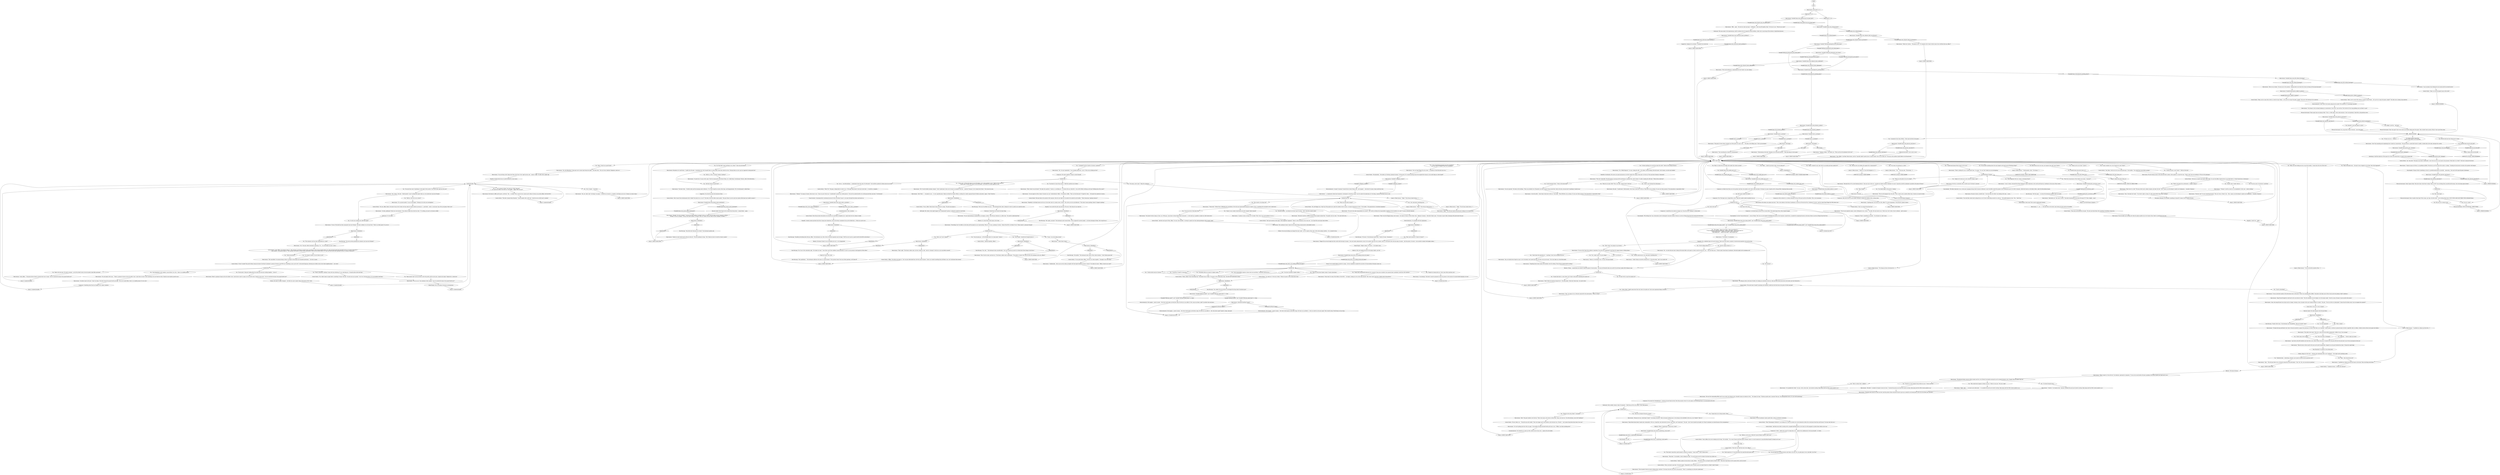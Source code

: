 # PLAZA / RENE
# René is in the shade, the forlorn option who's losing at the game.
# ==================================================
digraph G {
	  0 [label="START"];
	  1 [label="input"];
	  2 [label="Inland Empire: Dark cloud? That sounds unpleasantly familiar..."];
	  3 [label="René Arnoux: \"It used to be,\" he says with a sigh. \"But the communards were fond of them, too. Called them *revolutionary* flowers, bells of the Revolution...\""];
	  4 [label="René Arnoux: \"You know what...\" He falls silent and the emerging smile withdraws. \"No. They brought me misery, false hope, and disappointment. The *revolutionaries* sullied them.\""];
	  5 [label="Conceptualization: Like a machine."];
	  6 [label="Electrochemistry: I'm satisfied with this explanation."];
	  7 [label="You: \"I've been through worse.\""];
	  8 [label="Endurance: Duty, medals, honour, chain of command -- I like this guy. He's not a pansy. I don't like pansies."];
	  9 [label="You: \"They used cocaine for *clarity of vision*?\""];
	  10 [label="René Arnoux: \"No one. The booth has been unmanned since last Monday.\" He looks suddenly very old and tired. \"There's no other guard. It's just me.\""];
	  11 [label="René Arnoux: IsKimHere()"];
	  12 [label="IsKimHere()", shape=diamond];
	  13 [label="!(IsKimHere())", shape=diamond];
	  14 [label="You: \"The container yard has been unguarded for a week?\""];
	  15 [label="Jump to: [makeitorbreakit]"];
	  16 [label="Jump to: [makeitorbreakit]"];
	  17 [label="Jump to: [RENE MAIN HUB]"];
	  18 [label="Gaston Martin: \"Don't you mean Frissel the Fun?\""];
	  19 [label="René Arnoux: Variable[\"plaza.rene_jeanne_marie_mentioned\"]"];
	  20 [label="Variable[\"plaza.rene_jeanne_marie_mentioned\"]", shape=diamond];
	  21 [label="!(Variable[\"plaza.rene_jeanne_marie_mentioned\"])", shape=diamond];
	  22 [label="René Arnoux: \"See? Your munching and complaining have ruined my concentration.\" The man throws a metal ball toward a smaller, wooden ball in the sand, missing it by a metre."];
	  23 [label="René Arnoux: Variable[\"plaza.rene_physint_said_throw\"]"];
	  24 [label="Variable[\"plaza.rene_physint_said_throw\"]", shape=diamond];
	  25 [label="!(Variable[\"plaza.rene_physint_said_throw\"])", shape=diamond];
	  26 [label="René Arnoux: \"Sure, officer. I am René, René Arnoux, and my *specially abled* partner here is Gaston Martin. How can we help you?\" The man in the uniform stands before you tall and proud."];
	  27 [label="Jump to: [RENE MAIN HUB]"];
	  28 [label="René Arnoux: \"I was 22 when I returned from King Guillaume's Ikeira Operation in the south and found my sweetheart in the arms of this wretch...\""];
	  29 [label="Gaston Martin: \"You were like a dark cloud sucking the joy out of every living thing around you, and you...\" He quickly glances at you. \"You... *hurt* her.\""];
	  30 [label="René Arnoux: Variable[\"plaza.rene_altgreet_boule_unfinished\"]"];
	  31 [label="Variable[\"plaza.rene_altgreet_boule_unfinished\"]", shape=diamond];
	  32 [label="!(Variable[\"plaza.rene_altgreet_boule_unfinished\"])", shape=diamond];
	  33 [label="You: \"I'm very sorry. It's the best I could find.\""];
	  34 [label="René Arnoux: \"*Trying* is worth as much as is accomplished. In this case -- almost nothing.\""];
	  35 [label="René Arnoux: \"*Silence!*\" he snaps at Gaston, then turns to you: \"Since you put it that way, I *symbolically* accept your cordial gesture.\" He eats the sandwich-half in two well-measured bites and nods. \"For Revachol.\""];
	  36 [label="Jump to: [RENE MAIN HUB]"];
	  37 [label="Volition: No one and nothing can change this man's mind -- he is as rigid as they come, still in that antique uniform -- it's a symbol for him."];
	  38 [label="Composure: A small blue star inside an orange sun. It has the word *Vaillance* written below."];
	  39 [label="You: \"Hold on, is this a *royalist* military tradition?\""];
	  40 [label="Jump to: [RENE MAIN HUB]"];
	  41 [label="Jump to: [RENE MAIN HUB]"];
	  42 [label="René Arnoux: \"I do not approve of this *abuse* of power nor your *redistribution* efforts.\" His features stiffen. \"That's not the Revachol *I* fought for. Here...\" He hands the sandwich to Gaston."];
	  43 [label="Gaston Martin: \"It was quite funny, officer.\" He lets out a keen laughter. \"I thought it was very funny.\""];
	  44 [label="Electrochemistry: But imagine -- purest cocaine... Now that would make you feel like a king. Not that you can afford it... But you could do a bit more speed. That would be okay. Would help you stay sharp."];
	  45 [label="Composure: Is that... pride in his voice? It's deep down, but -- maybe even unbeknownst to the man himself -- it's there."];
	  46 [label="Gaston Martin: \"Already forgotten, officer.\""];
	  47 [label="Jump to: [René Arnoux: \"\"Yes...\" The man nods. \"The terrain...\"]"];
	  48 [label="Jump to: [RENE MAIN HUB]"];
	  49 [label="Untitled hub"];
	  50 [label="You: \"For bravery?\""];
	  51 [label="PREHUB RENKU"];
	  52 [label="Gaston Martin: \"René, you're a man with a fork in a world of soup. Please... let's just try to enjoy the game, alright?\" This one's still chewing on his sandwich."];
	  53 [label="Interfacing: Could the objective of the game be to throw the metal ball so it lands by the wooden ball?"];
	  54 [label="Empathy: He feels like he has to justify himself for some reason."];
	  55 [label="You: \"Got it, thanks.\" (Conclude.)"];
	  56 [label="René Arnoux: \"Revachol Fair of '91 in the Faubourg district.\" His eyes turn to the sea. \"A parade was held to honour Guillaume *Le Lion's* name-day. And the carabineers marched in the place of honour.\""];
	  57 [label="René Arnoux: He nods."];
	  58 [label="Jump to: [RENE MAIN HUB]"];
	  59 [label="You: \"Listen, guys, in these dire times we are all brothers. Let us dine together as one.\" (Hold out the sandwich.)\n\"Listen, guys, in these dire times we are all brothers. Let all four of us dine together as one.\""];
	  60 [label="You: \"Let us -- true Revacholians -- symbolically share this meal. For Revachol!\" (Give half the sandwich to René and eat your half.)"];
	  61 [label="You: Wait, what team?"];
	  62 [label="You: What is it about this old soldier that makes him stand so proud?"];
	  63 [label="You: Variable[\"plaza.rene_medals_perc_wc\"]"];
	  64 [label="Variable[\"plaza.rene_medals_perc_wc\"]", shape=diamond];
	  65 [label="!(Variable[\"plaza.rene_medals_perc_wc\"])", shape=diamond];
	  66 [label="René Arnoux: \"Filippe III was even brought into this world with the help of cocaine -- the court medic administered a dose to his mother when she was in labour. And it is well known that with the help of cocaine -- only the purest, of course -- he was able to connect with higher realms...\""];
	  67 [label="Electrochemistry: But imagine -- purest cocaine... Now that would make you feel like a king. Not that you can afford it... But what about speed? Speed is cheap. And good."];
	  68 [label="René Arnoux: IsKimHere()"];
	  69 [label="IsKimHere()", shape=diamond];
	  70 [label="!(IsKimHere())", shape=diamond];
	  71 [label="You: Look at the sun."];
	  72 [label="Reaction Speed: She? Must be the woman from that picture -- Jeanne-Marie -- again."];
	  73 [label="Half Light: He's afraid, what might happen if his *opinionated* partner is allowed to speak his mind freely."];
	  74 [label="René Arnoux: IsKimHere()"];
	  75 [label="IsKimHere()", shape=diamond];
	  76 [label="!(IsKimHere())", shape=diamond];
	  77 [label="René Arnoux: \"Fine. You live, learn, and move on.\" The former soldier nods in agreement. \"The matter is closed. Now what can this old carabineer do for you, officer?\""];
	  78 [label="Kim Kitsuragi: \"Me neither.\" The lieutenant looks weary of this whole situation. \"I don't think anyone did.\""];
	  79 [label="Jump to: [Untitled hub (03)]"];
	  80 [label="Jump to: [RENE MAIN HUB]"];
	  81 [label="René Arnoux: \"*Bon dieu*,\" he mumbles, slowly shaking his head. \"You and Gaston must be related. His blood runs yellow too.\""];
	  82 [label="Rhetoric: Whooa, *manloving*? Is that even a word?"];
	  83 [label="You: \"Hold on, why are you on a leave?\""];
	  84 [label="You: \"So who was working your shift that night?\""];
	  85 [label="You: \"René should *rent* out his services, invest the profit, get few more guys, expand and repeat. Wagework is a dead end.\""];
	  86 [label="Hand/Eye Coordination: His moves are quick and precise as he first checks the weapon, then aims it at the sea. This man knows firearms *intimately*."];
	  87 [label="You: \"Sorry, I can't divulge that information.\""];
	  88 [label="Jump to: [RENE MAIN HUB]"];
	  89 [label="René Arnoux: \"Up there I give it all I got. I *earn* my keep.\" He looks towards the guard booth and sighs. \"But you're right officer, there is no middle ground. It's do or die.\""];
	  90 [label="You: \"So it doesn't matter, if you're there or not?\""];
	  91 [label="Kim Kitsuragi: \"May bells don't blossom yet, do they?\" the lieutenant quickly asks."];
	  92 [label="René Arnoux: Variable[\"plaza.gaston_talked_to_gaston\"]"];
	  93 [label="Variable[\"plaza.gaston_talked_to_gaston\"]", shape=diamond];
	  94 [label="!(Variable[\"plaza.gaston_talked_to_gaston\"])", shape=diamond];
	  95 [label="You: \"Okay, thanks.\""];
	  96 [label="René Arnoux: \"This was the happiest day of my life.\" This is said in such a matter-of-fact tone, it leaves no room for doubt."];
	  97 [label="René Arnoux: Variable[\"plaza.rene_left_without_throwing\"]"];
	  98 [label="Variable[\"plaza.rene_left_without_throwing\"]", shape=diamond];
	  99 [label="!(Variable[\"plaza.rene_left_without_throwing\"])", shape=diamond];
	  100 [label="René Arnoux: Variable[\"auto.is_snowing\"]"];
	  101 [label="Variable[\"auto.is_snowing\"]", shape=diamond];
	  102 [label="!(Variable[\"auto.is_snowing\"])", shape=diamond];
	  103 [label="Gaston Martin: \"Now-now, no need to get angry again, René. I'm sure the officer tried his best. It's not like there's a *boule*-kiosk here in Martinaise.\""];
	  104 [label="You: \"You deserve it more than anyone.\" (Hold the sandwich out to René.)"];
	  105 [label="Untitled hub"];
	  106 [label="René Arnoux: \"That's how it is, huh?\" The man slowly nods, exhales sharply, and takes the ball. \"Fine. I guess you did attempt to right your hooliganism... Consider it forgiven.\""];
	  107 [label="Gaston Martin: The man looks at his partner with suspicion, then his eyes light up, he pockets the sandwich and chuckles. \"*Merci beaucoup, Capitaine Arnoux*!\""];
	  108 [label="You: \"Pyrholidon helps me connect to higher realms...\""];
	  109 [label="Jump to: [Untitled hub (02)]"];
	  110 [label="You: \"So what happened?\""];
	  111 [label="Jump to: [René Arnoux: \"\"It was on the first months of the...\"]"];
	  112 [label="René Arnoux: Variable[\"plaza.rene_rhet_is_manloving_a_real_word\"]"];
	  113 [label="Variable[\"plaza.rene_rhet_is_manloving_a_real_word\"]", shape=diamond];
	  114 [label="!(Variable[\"plaza.rene_rhet_is_manloving_a_real_word\"])", shape=diamond];
	  115 [label="Gaston Martin: \"Look, officer,\" his partner jumps in. \"The container yard doesn't actually need a guardsman. Never had one before René. Mr. Claire had that booth built specially for him. It's mostly *decorative*.\"\n\"Look, officers,\" his partner jumps in. \"The container yard doesn't actually need a guardsman. Never had one before René. Mr. Claire had that booth built specially for him. It's mostly *decorative*.\""];
	  116 [label="René Arnoux: \"Enough,\" he cuts in sharply. \"I can go over these matters *in detail* with you, Gaston, but not while we have company. So officers...?\"\n\"Enough,\" he cuts in sharply. \"I can go over these matters *in detail* with you, Gaston, but not while we have company. So officer...?\""];
	  117 [label="You: \"René... I need to go back in time. Can you help me?\""];
	  118 [label="Jump to: [IsKimHere()]"];
	  119 [label="You: \"Quite impressive. It's men like René who made Revachol great once.\""];
	  120 [label="René Arnoux: \"There's nothing for you to *understand* here,\" he snaps. \"It is not *her* death you are investigating.\""];
	  121 [label="J-M HUB Reners Kaupers"];
	  122 [label="You: \"Where was the photo of you two taken?\""];
	  123 [label="René Arnoux: \"I... uh... I...\" He looks down at his boots, lips moving, but the words are inaudible."];
	  124 [label="René Arnoux: IsEvening()"];
	  125 [label="IsEvening()", shape=diamond];
	  126 [label="!(IsEvening())", shape=diamond];
	  127 [label="Gaston Martin: \"Oh yes, René, yes...\" The jolly man nods meekly. \"Men were bigger, girls were prettier, and everyone was a *fascha* -- Lord, please bring those days back, if you can!\""];
	  128 [label="Gaston Martin: \"Don't get started on that again. What happened, happened.\" There is some weariness in his voice now -- he's heard this rant many times before."];
	  129 [label="You: \"Such responsibility requires a boost every now and then. I sometimes need one too...\""];
	  130 [label="Gaston Martin: \"Please, officer! Don't encourage him!\" He quickly turns to René. \"Do spare us the cocaine fairy tales. The RCM isn't interested in them.\""];
	  131 [label="René Arnoux: \"Hopefully it will finally take your fat ass to the other side of a cardiac arrest, Gaston.\" His words are slow and deliberate. \"This doesn't mean anything. Doesn't *change* anything.\""];
	  132 [label="René Arnoux: \"All of *this*...\" -- he points to you -- \"is very unprofessional. Makes me think the Citizens Militia is nothing but a badly organised band of bullies and jesters. Again: I *don't* like this.\""];
	  133 [label="You: \"C'mon, I was only joking around.\""];
	  134 [label="Jump to: [RENE MAIN HUB]"];
	  135 [label="You: \"Shattered knee... interesting. Actually, can we pick it up later and do questions now?\""];
	  136 [label="Endurance: It's his heart."];
	  137 [label="You: \"What do you mean *find*? This is my rifle, I always have it with me.\""];
	  138 [label="René Arnoux: \"Maybe on some remote parts of the city they do.\" The old carabineer shrugs. \"But I think you have to wait for at least a month.\""];
	  139 [label="René Arnoux: \"*You* do not speak his name, craven! Although he was a clown...\" he adds. He turns back to you. \"But he was *our* clown. Ours to ridicule -- and to mourn.\""];
	  140 [label="René Arnoux: \"It was on the first months of the Revolution here in Revachol. Unrest was spreading like wildfire. Marauders had taken most of the Couron and were getting *really* ambitious.\""];
	  141 [label="René Arnoux: \"When I came to, it was all over,\" he continues, ignoring his companion. \"It was just me and jawless Drysant, gurgling in the blood-soaked mud right next to me.\""];
	  142 [label="Physical Instrument: No, you got this! There's the ball -- you're the game!"];
	  143 [label="René Arnoux: \"I'm an old man, don't sleep more than a few hours every night anyway and... money is tight,\" he adds with a slight sigh."];
	  144 [label="René Arnoux: \"Yes, yes. Like I said,\" he brings it up again, \"I would be up *anyway*, so might as well keep an eye out. It keeps my senses sharp.\""];
	  145 [label="You: \"Alright, let's back up to a less sensitive subject, okay?\""];
	  146 [label="René Arnoux: IsEvening()"];
	  147 [label="IsEvening()", shape=diamond];
	  148 [label="!(IsEvening())", shape=diamond];
	  149 [label="Jump to: [RENE MAIN HUB]"];
	  150 [label="Perception (Hearing): He mumbles something to himself. It seems to be a variety of curses."];
	  151 [label="René Arnoux: Variable[\"plaza.rene_endurance_heart_problems\"]"];
	  152 [label="Variable[\"plaza.rene_endurance_heart_problems\"]", shape=diamond];
	  153 [label="!(Variable[\"plaza.rene_endurance_heart_problems\"])", shape=diamond];
	  154 [label="Composure: All you observe is a veteran refusing to let go of the past and his old uniform. This is not uncommon."];
	  155 [label="You: How many medals are there?"];
	  156 [label="You: \"Seems to me a leader should take care of his *people* before himself.\""];
	  157 [label="You: \"I'm not sure how I feel about that.\""];
	  158 [label="René Arnoux: \"A nation is only as strong *as* its leader. That's why it was such madness to try to...\""];
	  159 [label="You: \"Thanks for clearing that up. I have some other questions now.\""];
	  160 [label="René Arnoux: \"No -- we were the last ones to keep all the baby killers and rapists in check, and let me tell you, son...\" His eyes find yours. \"If there hadn't been Royal Carabineers, Revachol might not be standing at all.\""];
	  161 [label="Rhetoric: He doesn't think it was an excellent job at all -- he's disappointed."];
	  162 [label="Kim Kitsuragi: \"Now, gentlemen...\" The lieutenant addresses the men in a casual manner. \"If my partner doesn't have any other questions, we'll take off.\""];
	  163 [label="Gaston Martin: \"Officer,\" the other one jumps in. \"Let's not get sidetracked here with this nasty business. I know you wanted something from old René or me. Let's talk about that instead.\""];
	  164 [label="Kim Kitsuragi: \"Purple velvet tunic,\" the lieutenant says thoughtfully. \"That isn't exactly *camo*.\""];
	  165 [label="Volition: Hang on to the story -- veterans get sentimental after such *retellings* -- this might yield something useful."];
	  166 [label="Drama: He's lying."];
	  167 [label="René Arnoux: \"It's not charity. Not to me...\" There's a grimace of pain on the old soldier's face. Looks like he wants to add something, but can't find the words. Finally his eyes light up and he says:"];
	  168 [label="René Arnoux: \"Look, officer...\" He pauses like he doesn't actually know how to reply. \"Can we conclude the topic of my guard booth now?\""];
	  169 [label="Composure: Something about him has changed. He's calmer somehow."];
	  170 [label="Gaston Martin: \"What *Monseigneur Modestie* is not telling you is that he crawled over seven kilometres before the cavalrymen found him and Drysant. Two days later that was.\""];
	  171 [label="René Arnoux: \"For doing my duty in the heat of battle, for looking my mortality in the eye, when men like Gaston here hid in the bushes and shat themselves...\""];
	  172 [label="Physical Instrument: These manly men are playing *balls*. This is a *ball* game. Grab a ball and play it. Don't ask questions. Shoot first, ask questions never."];
	  173 [label="René Arnoux: \"Forgetting those times means the mistakes were for nothing. That all those people died for nothing.\""];
	  174 [label="René Arnoux: His features stiffen and he gets a cold look. \"She... is nobody. This is none of your concern and I refuse to discuss my private affairs with the RCM.\""];
	  175 [label="Gaston Martin: \"The lady is Jeanne-Marie Beaulieu.\" Gaston speaks with a soft voice. \"And she sure as hell wasn't a nobody.\""];
	  176 [label="Jump to: [J-M HUB Reners Kaupers]"];
	  177 [label="Jump to: [PREHUB RENKU]"];
	  178 [label="René Arnoux: Variable[\"plaza.reneandgaston_greeting_done\"]"];
	  179 [label="Variable[\"plaza.reneandgaston_greeting_done\"]", shape=diamond];
	  180 [label="!(Variable[\"plaza.reneandgaston_greeting_done\"])", shape=diamond];
	  181 [label="You: Grab the ball and show them how it's done!"];
	  182 [label="You: Variable[\"plaza.rene_be_the_ball\"]"];
	  183 [label="Variable[\"plaza.rene_be_the_ball\"]", shape=diamond];
	  184 [label="!(Variable[\"plaza.rene_be_the_ball\"])", shape=diamond];
	  185 [label="Gaston Martin: \"See, René, I told you he was one of the good guys.\" He chuckles. \"You should have more faith in people.\""];
	  186 [label="Gaston Martin: The old man looks devastated as he observes you and René strengthen your  manly bond over his culinary wonder."];
	  187 [label="Physical Instrument: Does it matter what team? Pick a team, any team, the blue team -- you're letting them down! GET IN THE GAME AND THROW THE GODDAMN BALL!"];
	  188 [label="René Arnoux: Variable[\"tc.filippian_cocaine\"]"];
	  189 [label="Variable[\"tc.filippian_cocaine\"]", shape=diamond];
	  190 [label="!(Variable[\"tc.filippian_cocaine\"])", shape=diamond];
	  191 [label="Composure: He seems agitated. Trying to control himself."];
	  192 [label="Untitled hub"];
	  193 [label="Kim Kitsuragi: \"No. It isn't. He's absolutely right.\" He shakes his head. \"I don't like it and I feel confident saying absolutely *no one* in your precinct would approve of this either.\""];
	  194 [label="René Arnoux: IsKimHere()"];
	  195 [label="IsKimHere()", shape=diamond];
	  196 [label="!(IsKimHere())", shape=diamond];
	  197 [label="René Arnoux: IsKimHere()"];
	  198 [label="IsKimHere()", shape=diamond];
	  199 [label="!(IsKimHere())", shape=diamond];
	  200 [label="Jump to: [RENE MAIN HUB]"];
	  201 [label="You: \"René is but one man. We need a program -- get all the elderly back in the job market, keep folks motivated.\""];
	  202 [label="René Arnoux: There's a grimace of pain on the old soldier's face. Looks like he wants to argue, but can't find words. Finally his lips move: \"Can we conclude the topic of my guard booth now?\""];
	  203 [label="René Arnoux: \"This one's inoperable. The bolt-spring is missing and the mechanism is jammed shut. Still a beauty,\" he adds, handing the rifle back. \"Where did you find her?\""];
	  204 [label="Empathy: It's a conflicted topic for the old veteran. There must have been a number of controversial episodes in his service days."];
	  205 [label="Gaston Martin: \"Maybe, maybe, but also bear in mind, officer...\" He points to the sun-shaped medal on René's chest. \"They don't hand these out for anyone with a service record.\""];
	  206 [label="Gaston Martin: \"Oh no, you have to get shot.\" He nods eagerly. \"Repeatedly. And you need to get your hands bloody too. Really *really* bloody.\""];
	  207 [label="You: Better observe them first.\nObserve them before you do anything. "];
	  208 [label="René Arnoux: \"Watch out, Gaston...\" He points at you. \"It's Inspector Oaf. Come to throw more of our stuff into the sea, officer?\""];
	  209 [label="Jump to: [RENE MAIN HUB]"];
	  210 [label="Jump to: [RENE MAIN HUB]"];
	  211 [label="René Arnoux: \"That's what it was all about?\" He takes the sandwich. \"Gaston is a snivelling rat -- I've known this my whole life -- but an RCM officer bullying an old man? Robbing him of his meal?!\""];
	  212 [label="You: I'm on it, coach!"];
	  213 [label="You: \"How should a true king rule?\""];
	  214 [label="René Arnoux: \"Revachol would be a different place if more people realized that.\" He gently rubs his chest. \"We could still be the...\""];
	  215 [label="You: \"I too have travelled to higher realms...\""];
	  216 [label="You: \"Seems like irresponsible behaviour for a monarch. Drug users shouldn't even operate heavy machinery, much less rule countries.\""];
	  217 [label="You: \"Sounds like you're being modest, René.\""];
	  218 [label="You: Why are you so mean to me?"];
	  219 [label="Kim Kitsuragi: \"Excellent job bullying that old man, officer,\" the lieutenant says with a frown. He looks impatient and not happy. \"He'll be sure to put in a good word for the RCM in the future.\""];
	  220 [label="Kim Kitsuragi: \"He's right, you know?\" The lieutenant nods towards René. \"We're supposed to protect people -- not take advantage of them. Now wrap this up.\""];
	  221 [label="Kim Kitsuragi: \"We're not, the officer was just...\" The lieutenant falls silent, looking for words to justify your sandwich antics."];
	  222 [label="René Arnoux: \"That's why the Filippian kings used cocaine -- for clarity of vision, to aid in their work... Regnum Cocainum -- Revachol's finest years.\" He seems to grow taller, brimming with pride about the past."];
	  223 [label="René Arnoux: \"I'm fine, goddamnit! Mind your own business!\" The outburst makes him clutch his chest. \"It's nothing, just got to cut back on coffee.\""];
	  224 [label="Rhetoric: He's just making excuses for the king's habits, isn't he?"];
	  225 [label="René Arnoux: \"For bravery,\" he interjects."];
	  226 [label="René Arnoux: \"King Frissel thought he could end it all in one decisive strike.\" The old carabineer runs his fingers over the larger medal. \"Sent his cousin, Drysant, to put an end to the unrest.\""];
	  227 [label="You: \"What a dandy!\""];
	  228 [label="René Arnoux: \"Do not speak of what you know nothing about, poltroon!\" He slams the heel of his boot in the ground. \"*Duty* is something you will never understand.\""];
	  229 [label="Jump to: [PREHUB RENKU]"];
	  230 [label="René Arnoux: \"Yes, the Débardeurs' Union pays me to stand vigil during the nights.\" He looks down. \"Not out of any *political* allegiance, mind you.\""];
	  231 [label="René Arnoux: He gives Gaston a hateful look. \"I won her back, but while I was dealing with some... issues...\""];
	  232 [label="René Arnoux: \"NO,\" the old soldier exclaims sharply. \"I don't understand, what you're trying to accomplish with this... sandwich *bonanza*, but I already don't like it.\" He crosses his arms."];
	  233 [label="Untitled hub (03)"];
	  234 [label="René Arnoux: \"I'm listening.\" He doesn't sound too pleased to have his praises to the miracle of cocaine-fuelled kingship cut short."];
	  235 [label="René Arnoux: \"From what I've seen of the officers of the RCM...\" he begins, looking you over, then stops himself. \"But I don't want to get into a debate about drug policies.\""];
	  236 [label="Composure: A crowned head in front of two crossed rifles. The medal hangs from a blue striped triangle."];
	  237 [label="Esprit de Corps: Not a soul."];
	  238 [label="You: \"I drink alcohol and go to heaven...\""];
	  239 [label="René Arnoux: \"I didn't think you had the stomach for it.\" He nods grimly. \"And I can usually tell.\""];
	  240 [label="René Arnoux: \"Fine,\" he snaps at you, obviously annoyed for the interruption. \"What is it then?\""];
	  241 [label="You: \"René, you were telling me how you got the medals, I wanna hear the rest of the story.\""];
	  242 [label="You: \"René, the medal story -- Drysant's horse stepped on your knee, then what happened?\""];
	  243 [label="Encyclopedia: It is not."];
	  244 [label="You: \"You must have seen *something* on the night of the murder. Your booth looks right into the yard.\""];
	  245 [label="René Arnoux: \"Yes.\" He nods, before hesitantly continuing. \"It's... it's not actually an issue. I mean...\""];
	  246 [label="You: \"Such dependency only weakens a man further. Do or die -- there is no middle ground.\""];
	  247 [label="You: \"In the basement there.\" (Point at the book shop.)"];
	  248 [label="You: \"Pretty damn clever indeed.\""];
	  249 [label="René Arnoux: \"Then his horse, driven mad by the noise and smell of gunpowder, stepped on my leg and shattered my knee.\" He pats his right thigh."];
	  250 [label="You: \"I'll leave you to it...\" [Leave.]"];
	  251 [label="René Arnoux: \"The purity of snow always reminds me of the purity of a man's soul....\" He looks at the falling snow. \"If he's got principles.\""];
	  252 [label="Gaston Martin: \"Those days and memories are gone.\" He nods and looks René with something resembling compassion."];
	  253 [label="René Arnoux: \"We're still waiting for a replacement for the *boule* you sent sinking.\""];
	  254 [label="René Arnoux: Variable[\"whirling.kim_mysterious_case\"]"];
	  255 [label="Variable[\"whirling.kim_mysterious_case\"]", shape=diamond];
	  256 [label="!(Variable[\"whirling.kim_mysterious_case\"])", shape=diamond];
	  257 [label="You: \"What was that about cocaine?\""];
	  258 [label="René Arnoux: \"You can't even take responsibility for yourself -- how could you fathom the responsibility weighing on the shoulders of a ruler?\" he asks, obviously annoyed."];
	  259 [label="Jump to: [René Arnoux: \"\"Right.\" The old man stands tall an...\"]"];
	  260 [label="Kim Kitsuragi: \"Yes, indeed. We are not here to investigate the drug trade of centuries past.\""];
	  261 [label="René Arnoux: \"Bah!\" His gaze wanders over the bay. \"There were many such stories in those days. Many such men too. True Revacholians, men with *backbone*.\""];
	  262 [label="You: \"Do *May bells* mean anything to you, René?\" (Show him the flower.)"];
	  263 [label="Rhetoric: It's clear these words mean a lot to him."];
	  264 [label="You: \"That's just *your* opinion.\""];
	  265 [label="René Arnoux: \"I doubt it,\" he remarks dryly. \"Anyway, I grabbed the prick and started crawling. Kept going until the 59th Cavalry picked us up.\""];
	  266 [label="Gaston Martin: \"You see, officer, René is the kind of man who'd rather die than admit he needs medical assistance or -- god forbid -- seek it. A real man's man. He's just gonna *ride it out*.\""];
	  267 [label="Jump to: [makeitorbreakit]"];
	  268 [label="René Arnoux: Variable[\"plaza.rene_failed_medals_wc_once\"]"];
	  269 [label="Variable[\"plaza.rene_failed_medals_wc_once\"]", shape=diamond];
	  270 [label="!(Variable[\"plaza.rene_failed_medals_wc_once\"])", shape=diamond];
	  271 [label="You: \"Is there anything you can tell me about this rifle?\" (Hold out the antique firearm.)"];
	  272 [label="René Arnoux: He nods. \"I understand. Unfortunately, I don't know what else to tell you. These BM's are an antique. No one uses them anymore. The ammunition is impossible to find.\""];
	  273 [label="Empathy: Could it be... guilt?"];
	  274 [label="You: \"Did you ever use artillery fire against the *communards*?\""];
	  275 [label="Jump to: [René Arnoux: \"\"Sadly, no. It was the foreigners w...\"]"];
	  276 [label="You: \"That's what I was going to say, bravery.\""];
	  277 [label="Composure: You sense he's downplaying it -- he did a lot more than his duty. More than anyone's duty. It's in his spine, in his billowing breast. An untarnished self worth."];
	  278 [label="Gaston Martin: \"He saved some *maudit* princeling who foolishly strolled into the front line in his gown of velvet and gold.\""];
	  279 [label="René Arnoux: \"So I grabbed the *dink*,\" he says, with a stern look, \"and started crawling. Kept going until the 59th Cavalry picked us up.\""];
	  280 [label="René Arnoux: \"He was the commanding officer and I was on duty. Just doing my job. Shouldn't hand out medals for that...\" He shakes his head. \"Thirteen months later I received 'The Sun'. For distinguished service. It's not worth mentioning.\""];
	  281 [label="You: \"You seem to be playing in a crater.\""];
	  282 [label="You: \"You looked happy in the picture. Smiling.\""];
	  283 [label="René Arnoux: DayCount() == 3"];
	  284 [label="DayCount() == 3", shape=diamond];
	  285 [label="!(DayCount() == 3)", shape=diamond];
	  286 [label="Gaston Martin: \"What? No!\" He gasps, looking like he's about to cry. \"Old angry René doesn't even have taste buds -- it would be a complete...\""];
	  287 [label="René Arnoux: Variable[\"plaza.rene_medals_perc_wc\"]"];
	  288 [label="Variable[\"plaza.rene_medals_perc_wc\"]", shape=diamond];
	  289 [label="!(Variable[\"plaza.rene_medals_perc_wc\"])", shape=diamond];
	  290 [label="You: \"I saw a horseback monument near the roundabout.\"\n\"I saw the statue of Filippe III near the roundabout.\""];
	  291 [label="Gaston Martin: \"Oh absolutely...\" He smiles as if reliving a pleasant memory. \"At the mercy of a cocaine-snorting tyrant who emptied the treasury so he could sleep on a bed of gold?\""];
	  292 [label="René Arnoux: \"You haven't lived as long as I have, son. With age, a man learns certain things about real power -- or else ends up a spineless socialist rat, like Gaston here.\""];
	  293 [label="Jump to: [RENE MAIN HUB]"];
	  294 [label="You: \"This would never happen to Johnny Law-jaw.\" (Point to your jaw.) \"My jaw is tight.\""];
	  295 [label="You: \"Hold on, you're just a *little bit* proud of René's heroics, aren't you?\""];
	  296 [label="You: \"René, I wanted to ask, what *did* you actually get these medals for?\""];
	  297 [label="René Arnoux: \"It's a private matter,\" he says with dignity. \"Nothing to do with your investigation.\""];
	  298 [label="You: \"There's absolutely *nothing* wrong with tare-collecting. It's my side-thing too.\" (Proudly hold out the tare bag.)"];
	  299 [label="Jump to: [makeitorbreakit]"];
	  300 [label="René Arnoux: \"It's a *Belle-Magrave*,\" he says, taking the rifle. \"4.46 calibre, breech-loading, Revachol-made. Good weapon, accurate and reliable.\""];
	  301 [label="You: \"Not for raping women or...?\""];
	  302 [label="René Arnoux: \"I'm sure. But I know this uniform's reputation: You were also wondering if I got these for raping women or killing babies.\""];
	  303 [label="René Arnoux: \"I grabbed my sidearm and shot the beast in the head. Then everything went black.\""];
	  304 [label="Gaston Martin: \"*Capitaine Arnoux -- le fléau des chevaux*!\""];
	  305 [label="Untitled hub (07)"];
	  306 [label="You: Alright, I got this -- ball time!"];
	  307 [label="You: \"A moment of your time, fellows.\" (Don't get involved in the game.)"];
	  308 [label="René Arnoux: \"I hope you pass out from it, you goddamn jellyfish. Men like you are the reason this nation is sinking.\" Standing tall and proud, he looks at his partner with disgust."];
	  309 [label="Jump to: [René Arnoux: \"\"Unfortunately, I don't.\" He shrugs...\"]"];
	  310 [label="Jump to: [makeitorbreakit]"];
	  311 [label="Jump to: [RENE MAIN HUB]"];
	  312 [label="Jump to: [RENE MAIN HUB]"];
	  313 [label="Untitled hub"];
	  314 [label="You: \"Powerful leaders -- not afraid to do what *must* be done -- that's what this country needs.\""];
	  315 [label="Inland Empire: 'Higher realms'? Of course -- it all makes sense..."];
	  316 [label="René Arnoux: He glances at it and frowns. \"I prefer the old name -- Insulindian Lily. Girls brought them to young cadets when they entered service. Wearing them on your cap was supposed to bring good luck.\""];
	  317 [label="You: \"Did they bring you good luck?\""];
	  318 [label="Empathy: You can feel the jolly man pull back. This hurt. More than he was ready for."];
	  319 [label="René Arnoux: \"Ugh...\" The old man looks at you, obviously annoyed by the interruption. \"Sure. Yes. Yes, you can ask your questions.\""];
	  320 [label="Rhetoric: The bane of horses."];
	  321 [label="Jump to: [René Arnoux: \"\"For doing my duty in the heat of b...\"]"];
	  322 [label="Savoir Faire: You can. It's very *asinine*."];
	  323 [label="René Arnoux: \"The *possibility* of someone being in there is enough to discourage any ill-minded individuals...\" he tries to argue."];
	  324 [label="Kim Kitsuragi: \"No one has been guarding the container yard since last Monday?\""];
	  325 [label="Untitled hub"];
	  326 [label="Volition: He wants to argue, disagree -- but feels he's got no right, being at the mercy of Mr. Claire."];
	  327 [label="Inland Empire: He is not going to become an entrepreneur."];
	  328 [label="You: \"Must have been a bloodpath.\""];
	  329 [label="René Arnoux: \"Right.\" The old man stands tall and proud, looking at you inquisitively."];
	  330 [label="René Arnoux: \"Your munching has ruined my concentration!\""];
	  331 [label="You: \"I'm not impressed. All those heroics and where is he now? No, you gotta play to win. Look after *you* first.\""];
	  332 [label="René Arnoux: The old soldier says nothing, but when his glance quickly runs over Gaston's face, there's an odd look in his eyes."];
	  333 [label="Jump to: [RENE MAIN HUB]"];
	  334 [label="René Arnoux: \"Fine.\" He takes the *boule*. \"You tried to right a wrong. It's still a gram better than actual *nothing*.\""];
	  335 [label="You: \"Exactly. And I *really* did try.\""];
	  336 [label="You: \"There's not gonna be an alternative. I suggest taking it.\""];
	  337 [label="Gaston Martin: \"No-no, officer! René doesn't know what he's saying.\" The jolly one jumps in."];
	  338 [label="René Arnoux: \"Yes,\" he says impatiently. \"I was standing right here. I saw it. Why are you telling me this?\""];
	  339 [label="René Arnoux: Variable[\"plaza.gaston_perc_cheating\"]"];
	  340 [label="Variable[\"plaza.gaston_perc_cheating\"]", shape=diamond];
	  341 [label="!(Variable[\"plaza.gaston_perc_cheating\"])", shape=diamond];
	  342 [label="Electrochemistry: Cocaine? Cocainum? Sounds like our kind of king. And -- just imagine! -- what kind of cocaine a king would have had..."];
	  343 [label="You: \"I don't know the reputation of... *anything*. Don't even recognize the war.\""];
	  344 [label="You: \"Thanks for the story, René!\" (Conclude.)"];
	  345 [label="René Arnoux: \"That's right.\" The former soldier nods, his fists curling in a ball. \"And I'm *sharing* it with you so you can better yourself...\""];
	  346 [label="Rhetoric: Whoaa... sounds like you're about to open the gates of conversation -- this man will literally talk your ear off, if you let him wander off to Memory Lane."];
	  347 [label="René Arnoux: \"I'm *not* getting into this with you again.\" He mumbles through clenched teeth and turns to you. \"Officer, was there anything else?\""];
	  348 [label="You: \"This doesn't seem like a good moment to express an opinion.\" (Lean closer.) \"I don't wanna risk it.\""];
	  349 [label="Gaston Martin: \"Oh, I didn't mean to imply there's something *wrong* with that,\" the jolly man says quickly. \"I do it too. Everyone does it. It's an excellent side-thing.\""];
	  350 [label="You: \"The medals.\" (Point to his chest.) \"Did you get them for...\"\n\"*Croix de Bravoure* and The Setting Sun.\" (Point to his chest.) \"Did you get them for...\"\n\"*Croix de Bravoure*...\" (Point to his chest.) \"Did you get it for...\"\n\"The Setting Sun...\" (Point to his chest.) \"Did you get it for...\""];
	  351 [label="You: \"No, I really wasn't, I'm just asking.\""];
	  352 [label="You: \"So, did you?\""];
	  353 [label="Jump to: [J-M HUB Reners Kaupers]"];
	  354 [label="Jump to: [RENE MAIN HUB]"];
	  355 [label="René Arnoux: Variable[\"TASK.get_petanquista_new_boule\"]"];
	  356 [label="Variable[\"TASK.get_petanquista_new_boule\"]", shape=diamond];
	  357 [label="!(Variable[\"TASK.get_petanquista_new_boule\"])", shape=diamond];
	  358 [label="René Arnoux: Variable[\"plaza.rene_refused_boule\"]"];
	  359 [label="Variable[\"plaza.rene_refused_boule\"]", shape=diamond];
	  360 [label="!(Variable[\"plaza.rene_refused_boule\"])", shape=diamond];
	  361 [label="René Arnoux: Variable[\"TASK.get_petanquista_new_boule_done\"]"];
	  362 [label="Variable[\"TASK.get_petanquista_new_boule_done\"]", shape=diamond];
	  363 [label="!(Variable[\"TASK.get_petanquista_new_boule_done\"])", shape=diamond];
	  364 [label="Physical Instrument: EYES ON THE BALL, DINKY WINKY!"];
	  365 [label="Jump to: [Untitled hub (03)]"];
	  366 [label="René Arnoux: Variable[\"TASK.get_speed\"]  and  Variable[\"TASK.get_speed_done\"] == false"];
	  367 [label="Variable[\"TASK.get_speed\"]  and  Variable[\"TASK.get_speed_done\"] == false", shape=diamond];
	  368 [label="!(Variable[\"TASK.get_speed\"]  and  Variable[\"TASK.get_speed_done\"] == false)", shape=diamond];
	  369 [label="René Arnoux: \"The best, huh?\" he says inspecting the ball. \"This isn't even a *boule*, but... Fine. I guess you did attempt to right your hooliganism... Consider it forgiven.\""];
	  370 [label="René Arnoux: IsKimHere()"];
	  371 [label="IsKimHere()", shape=diamond];
	  372 [label="!(IsKimHere())", shape=diamond];
	  373 [label="René Arnoux: \"Unbelievable... How can you even walk up straight with that liquid backbone of yours, Gaston?\" He shakes his head. \"Officer, what do you want?\""];
	  374 [label="Jump to: [RENE MAIN HUB]"];
	  375 [label="René Arnoux: SubstanceUsedOnce(\"speed\")"];
	  376 [label="SubstanceUsedOnce(\"speed\")", shape=diamond];
	  377 [label="!(SubstanceUsedOnce(\"speed\"))", shape=diamond];
	  378 [label="René Arnoux: IsKimHere()"];
	  379 [label="IsKimHere()", shape=diamond];
	  380 [label="!(IsKimHere())", shape=diamond];
	  381 [label="Composure: Still, all you see is an old soldier refusing to replace his uniform with a civilian attire."];
	  382 [label="René Arnoux: \"Through some miracle we both survived. And the jawless freak convinced Frissel to give me a medal for not leaving him to die in his own blood, piss, and shit.\""];
	  383 [label="Physical Instrument: That's the spirit! Don't even waste your breath asking about the game. They wouldn't know anyway. They're *way* past their prime."];
	  384 [label="René Arnoux: Variable[\"plaza.rene_physint_said_throw\"]"];
	  385 [label="Variable[\"plaza.rene_physint_said_throw\"]", shape=diamond];
	  386 [label="!(Variable[\"plaza.rene_physint_said_throw\"])", shape=diamond];
	  387 [label="René Arnoux: Variable[\"plaza.rene_physint_said_throw\"]"];
	  388 [label="Variable[\"plaza.rene_physint_said_throw\"]", shape=diamond];
	  389 [label="!(Variable[\"plaza.rene_physint_said_throw\"])", shape=diamond];
	  390 [label="Jump to: [René Arnoux: \"\"Right.\" The old man stands tall an...\"]"];
	  391 [label="René Arnoux: \"Absolutely not.\" His voice is coarse. \"She died of pneumonia in her bed at the age of 79. This is highly... usual.\""];
	  392 [label="René Arnoux: His face is motionless like a marble mask. He doesn't comment."];
	  393 [label="Gaston Martin: \"René, you are the angriest man in the world.\""];
	  394 [label="Jump to: [plaza.rene_be_the_ball]"];
	  395 [label="René Arnoux: Variable[\"plaza.rene_trivia_large_medal\"]  and  Variable[\"plaza.rene_trivia_small_medal\"]"];
	  396 [label="Variable[\"plaza.rene_trivia_large_medal\"]  and  Variable[\"plaza.rene_trivia_small_medal\"]", shape=diamond];
	  397 [label="!(Variable[\"plaza.rene_trivia_large_medal\"]  and  Variable[\"plaza.rene_trivia_small_medal\"])", shape=diamond];
	  398 [label="Untitled hub (02)"];
	  399 [label="René Arnoux: \"...a superpower, feared and respected. A testament to what this country *can* be under the leadership of a True King, someone who knows how to rule.\""];
	  400 [label="You: \"Let's talk about something else.\""];
	  401 [label="René Arnoux: \"Son, we should never forget our past. Lots of mistakes were made back then, but they were also lessons.\" His voice takes on a tutor-like quality."];
	  402 [label="You: \"I'm just gonna go -- we'll all forget about it at some point.\" [Leave.]"];
	  403 [label="René Arnoux: \"Didn't think you had the stomach for it.\" He nods grimly. \"Kids don't these days. I'm used to that.\""];
	  404 [label="René Arnoux: \"Honour is everything to me,\" he says with grim finality."];
	  405 [label="Reaction Speed: He really despises that Drysant fellow."];
	  406 [label="Encyclopedia: It is the *Croix de Bravoure* -- Cross of Valour. The Cross was the highest battlefield decoration in the Suzerain's armed forces, awarded for exceptional bravery in the line of duty in service of King Frissel the First."];
	  407 [label="René Arnoux: \"The dink had taken numerous flesh wounds and lost a lot of blood, but despite missing his jaw he seemed hesitant to die. Tougher than he looked, that one.\""];
	  408 [label="You: Shouldn't I ask what game it is first?"];
	  409 [label="René Arnoux: \"I like playing in the dark. Sharpens your nocturnal instincts... Feels like being on recon again.\""];
	  410 [label="René Arnoux: \"Offic... argh...\" He rubs his chest and spits. \"Goddamnit... pull yourself together, René.\" He turns to you. \"What do you want?\""];
	  411 [label="Jump to: [RENE MAIN HUB]"];
	  412 [label="René Arnoux: The old veteran stares at the shot put ball in silence, then speaks in a reserved voice: \"What is this? Are you mocking us? This isn't for pétanque.\""];
	  413 [label="You: René told you his war story, now impress him with *your* heroics."];
	  414 [label="You: Variable[\"plaza.rene_hero_Story_rc\"]"];
	  415 [label="Variable[\"plaza.rene_hero_Story_rc\"]", shape=diamond];
	  416 [label="!(Variable[\"plaza.rene_hero_Story_rc\"])", shape=diamond];
	  417 [label="Untitled hub"];
	  418 [label="You: \"Listen, René, I might wanna hear that story later, but right now I have more important things to discuss.\""];
	  419 [label="René Arnoux: \"He didn't.\" A shadow of respect crosses his face. \"I hoisted the prick on my back and started crawling. Kept going until the 59th Cavalry picked us up.\""];
	  420 [label="Gaston Martin: \"Sorry, officer, but you're reading me all wrong.\" He chuckles. \"I'm a man of peace and these kinds of bloody 'heroics' are only impressive to men like René himself. Certainly not to me.\""];
	  421 [label="Gaston Martin: \"How did *you* find the story to be, officer?\""];
	  422 [label="René Arnoux: IsKimHere()"];
	  423 [label="IsKimHere()", shape=diamond];
	  424 [label="!(IsKimHere())", shape=diamond];
	  425 [label="Encyclopedia: *The Setting Sun* was a decoration used to distinguish seasoned combat veterans in service of King Frissel the First during the Revolution."];
	  426 [label="You: \"I understand Jeanne-Marie meant a lot to you?\""];
	  427 [label="Jump to: [RENE MAIN HUB]"];
	  428 [label="René Arnoux: \"Can you please stop whining for one second and let me take the shot.\""];
	  429 [label="René Arnoux: Variable[\"plaza.rene_altgreet_bully_cop_thrower\"]"];
	  430 [label="Variable[\"plaza.rene_altgreet_bully_cop_thrower\"]", shape=diamond];
	  431 [label="!(Variable[\"plaza.rene_altgreet_bully_cop_thrower\"])", shape=diamond];
	  432 [label="You: \"I found you guys a new *boule*.\" (Hold out the ball.)"];
	  433 [label="You: \"No reason, never mind.\" (Keep the sandwich.)"];
	  434 [label="Composure: Two. The larger one is shaped like a cross, while the smaller medal resembles the sun."];
	  435 [label="René Arnoux: \"Ah, yes, King Filippe III on his steed -- a reminder of what Revachol once was...\""];
	  436 [label="Drama: No, he really believes what he's saying -- he has completely accepted the narrative of transcendence through cocaine use."];
	  437 [label="Gaston Martin: \"And the worst part of that, officer,\" he says, face terrified, \"is having to spend your days playing pétanque with an angry snake.\""];
	  438 [label="Gaston Martin: \"It's really not.\" He turns to René. \"Please do spare us the cocaine fairy tales.\""];
	  439 [label="René Arnoux: IsKimHere()"];
	  440 [label="IsKimHere()", shape=diamond];
	  441 [label="!(IsKimHere())", shape=diamond];
	  442 [label="René Arnoux: \"You are representing an organisation, an insignia, an idea.\" The old man continues in a softer tone. \"You need to understand that.\""];
	  443 [label="You: \"Sounds like there's a story there, but I'd like to talk about something else right now.\""];
	  444 [label="Jump to: [René Arnoux: \"\"I grabbed my sidearm and shot the...\"]"];
	  445 [label="René Arnoux: \"Royal blood alone doesn't make army commanders. He was a stupid kid, only interested in horses, hair styles, and *manloving*.\" He spits. \"And *seven hundred and eighty two* Royal Carabineers are dead because of his incompetence.\""];
	  446 [label="You: \"Evrart gets it. Big guys looking after the small and everyone working together -- I love it!\""];
	  447 [label="René Arnoux: \"Yes, yes, yes,\" the carabineer utters angrily. \"Can we conclude the topic of my guard booth now?\""];
	  448 [label="René Arnoux: \"Anything else I can assist you with, officer?\" he asks impatiently. \"We still have a game to finish.\""];
	  449 [label="René Arnoux: \"As for the rifle -- I don't know what else to tell you.\" He shrugs. \"These BM446s are an antique. No one uses them anymore. The ammunition is impossible to find.\""];
	  450 [label="You: \"Mostly decorative?\""];
	  451 [label="René Arnoux: He catches your glance and nods. \"This is the uniform of the Royal Carabineers in service of Frissel the First, Guillaume *Le Lion*, and the valiant King Filippe the Fifth before him.\""];
	  452 [label="You: \"Not for killing babies or...?\""];
	  453 [label="René Arnoux: \"Alas, the young Drysant was all piss and no vinegar, wearing a tunic of purple velvet and cockatoo feathers to battle.\" He spits. \"Even his rifle was *gold-plated*. Shone from five klicks away. Can you imagine the asininity?\""];
	  454 [label="René Arnoux: \"The rebels were smart. They let us come real close before opening fire. Suffice to say, it was carnage.\""];
	  456 [label="Physical Instrument: Shush! Ignore them! They don't know what they're doing. They're *old*! You are letting down yourself and the team. Get in the damn game already!"];
	  457 [label="You: \"René, I found your guard booth.\""];
	  458 [label="René Arnoux: \"Vigilance, officer!\" He salutes you. \"What can this old carabineer do for you?\""];
	  459 [label="makeitorbreakit"];
	  460 [label="You: \"I said I wouldn't do it, but I found you a new *boule*.\""];
	  461 [label="Empathy: Cautious nature prevents him from voicing more objections, but he will always remember the cop who bullied him -- of that you can be sure."];
	  462 [label="Jump to: [René Arnoux: \"\"Right.\" The old man stands tall an...\"]"];
	  463 [label="Suggestion: Judging by his attitude -- probably the second one."];
	  464 [label="Jump to: [Untitled hub]"];
	  465 [label="Suggestion: You stirred up some bad memories there."];
	  466 [label="Jump to: [PREHUB RENKU]"];
	  467 [label="Visual Calculus: Consuming food is mechanical process for him. He doesn't enjoy it, just goes through the motions and moves on."];
	  468 [label="René Arnoux: Variable[\"plaza.rene_conze_renes_a_machine\"]"];
	  469 [label="Variable[\"plaza.rene_conze_renes_a_machine\"]", shape=diamond];
	  470 [label="!(Variable[\"plaza.rene_conze_renes_a_machine\"])", shape=diamond];
	  471 [label="René Arnoux: IsKimHere()"];
	  472 [label="IsKimHere()", shape=diamond];
	  473 [label="!(IsKimHere())", shape=diamond];
	  474 [label="Endurance: Should have just eaten the damn thing."];
	  475 [label="Kim Kitsuragi: \"Yes, well...\" The lieutenant looks uncomfortable. \"Let's just wrap this up and try to think about these things in the future.\""];
	  476 [label="René Arnoux: \"I didn't find it funny.\""];
	  477 [label="Jump to: [RENE MAIN HUB]"];
	  478 [label="Pain Threshold: It's painful to even think about."];
	  479 [label="You: \"Why do you despise Drysant so much?\""];
	  480 [label="René Arnoux: The old carabineer stands quietly like a statue, his features motionless."];
	  481 [label="Kim Kitsuragi: \"Of course,\" the lieutenant marks dryly. \"Clarity of vision. *Awareness*.\""];
	  482 [label="René Arnoux: \"Because he was a *god damn* dandy!\" he exclaims furiously. \"Had no business leading men or even being on the battlefield. All he was, was *related*. That's it.\""];
	  483 [label="René Arnoux: \"Yes. It does.\" He nods. \"Unfortunately I wasn't working that night. Been on a two-week leave since last Monday.\""];
	  484 [label="You: \"Thank you for your time!\" [Leave.]"];
	  485 [label="You: \"Bastards...\" (Slowly shake your head.)"];
	  486 [label="RENE MAIN HUB"];
	  487 [label="You: \"Saved a princeling?\""];
	  488 [label="René Arnoux: \"I'm trying to, but you keep breaking my concentration. You're old, I can see that. We're both old. Now stop grabbing your ass like it's a girl.\""];
	  489 [label="René Arnoux: Variable[\"auto.is_snowing\"]"];
	  490 [label="Variable[\"auto.is_snowing\"]", shape=diamond];
	  491 [label="!(Variable[\"auto.is_snowing\"])", shape=diamond];
	  492 [label="Jump to: [RENE MAIN HUB]"];
	  493 [label="René Arnoux: \"*Decisively*. Without fear of offending the sensibilities of the frail and weak-minded among his subjects! This is something the insurgents never understood...\""];
	  494 [label="Gaston Martin: \"Oh, old Filippe was a *big* fan of the purple nose candy the nobility loved so much. A cocaine-connoisseur of sorts.\" He chuckles. \"His egocentricity is borderline legendary.\""];
	  495 [label="René Arnoux: The carabineer doesn't reply, but his entire being communicates unbreakable resolve."];
	  496 [label="You: Look at the cross."];
	  497 [label="Gaston Martin: \"But it wasn't the revolutionaries that *sullied* the idea for you, was it?\" He looks at the old soldier almost gently. \"She gave them to me too and your jealous little heart just couldn't accept it.\""];
	  498 [label="René Arnoux: IsKimHere()"];
	  499 [label="IsKimHere()", shape=diamond];
	  500 [label="!(IsKimHere())", shape=diamond];
	  501 [label="Jump to: [RENE MAIN HUB]"];
	  502 [label="You: \"You're right, I should have thought about it.\""];
	  503 [label="Jump to: [Untitled hub (03)]"];
	  504 [label="You: \"I myself use *speed* to transcend...\""];
	  505 [label="You: \"I'd give up. Can't imagine living without my jaw.\" (Touch your jaw.)"];
	  506 [label="Conceptualization: You should try to come up with a heroic story of your own -- impress this old soldier."];
	  507 [label="Gaston Martin: \"Evrart *created* this job for René, because he knows the Royal Carabineer's pension of honour and PTSD isn't something a man can live off. 'A decorated kingsman collecting tare reflects bad on the whole neighbourhood.' -- his words.\""];
	  508 [label="René Arnoux: \"I'm not surprised.\" He looks at the building. \"There are probably lots of forgotten war-time weapons lying around here. Back in the day, everyone had *something* stashed away.\""];
	  509 [label="You: \"So what *did* you get the medals for?\""];
	  510 [label="René Arnoux: \"I got shot in the left shoulder and went down. Just a flesh wound, but just as I turned over, the prince fell into the mud next to me. He was missing his lower jaw.\""];
	  511 [label="You: \"Okay... then what did you do?\""];
	  512 [label="You: \"That's no dink, that's a fighter!\""];
	  513 [label="Gaston Martin: \"And that even whilst crawling with a mangled half-dead prince on his back, he still managed to murder three rebels on his way.\""];
	  514 [label="Encyclopedia: Trying to throw something as close to a predetermined point as possible... measuring... this must be the age-old game of pétanque."];
	  515 [label="René Arnoux: \"Have you no shame,\" the man says to his partner, \"whining about your back every time you bring out the measuring tape?\""];
	  516 [label="Physical Instrument: You're such a wuss!"];
	  517 [label="Electrochemistry: Look. Look! In his hand, going into his mouth! The sandwich, it's hauntingly beautiful!"];
	  518 [label="You: \"Were the circumstances of her death in any sense...*unusual*?\""];
	  519 [label="Encyclopedia: 'The Ikeira Operation' was a seven-year campaign during which Suzerain Guillaume's army forcefully united the people in the southeastern part of Le Petit Continent, collectively known as the Ikeira tribes, under the Revacholian banner."];
	  520 [label="Jump to: [RENE MAIN HUB]"];
	  521 [label="Gaston Martin: \"Ah, *mon dieu*! The pain in my back is unbearable. I can't even say if it's in my back or hip anymore. Feels like it's in *both*!\" He tries to measure the throw."];
	  522 [label="René Arnoux: Variable[\"plaza.rene_altgreet_day_two_heart_hint\"]"];
	  523 [label="Variable[\"plaza.rene_altgreet_day_two_heart_hint\"]", shape=diamond];
	  524 [label="!(Variable[\"plaza.rene_altgreet_day_two_heart_hint\"])", shape=diamond];
	  525 [label="René Arnoux: Variable[\"plaza.rene_formed_a_militia\"]"];
	  526 [label="Variable[\"plaza.rene_formed_a_militia\"]", shape=diamond];
	  527 [label="!(Variable[\"plaza.rene_formed_a_militia\"])", shape=diamond];
	  528 [label="Kim Kitsuragi: \"Not this again...\" you hear the lieutenant mumble under his breath."];
	  529 [label="You: \"I... saw a picture in there. You were in it. Who's the girl?\"\n\"I... saw a picture in there. You were in it. You looked... happy. Who's the girl?\""];
	  530 [label="Composure: There's something you missed... You will get to it, don't worry."];
	  531 [label="You: \"Sounds controversial. Let's talk about something else.\""];
	  532 [label="René Arnoux: \"Right, right...\" -- he doesn't get sidetracked -- \"so I grabbed the prick and started crawling. Kept going until the 59th Cavalry picked us up.\""];
	  533 [label="Jump to: [Untitled hub]"];
	  534 [label="René Arnoux: Variable[\"plaza.rene_rhet_is_he_making_excuses_for_king\"]"];
	  535 [label="Variable[\"plaza.rene_rhet_is_he_making_excuses_for_king\"]", shape=diamond];
	  536 [label="!(Variable[\"plaza.rene_rhet_is_he_making_excuses_for_king\"])", shape=diamond];
	  537 [label="You: \"Do you know anything about the man hanged in the back yard of Whirling-in-Rags?\""];
	  538 [label="René Arnoux: \"To keep the long and bloody story short, Drysant marched us against the partisans in Couron. And when I say 'marched', I mean made us walk into captured enemy territory single-file, like toy soldiers, while he rode in front on his giant red stallion.\""];
	  539 [label="Gaston Martin: \"René, you're a man with a fork in a world of soup. Please... let's just try to enjoy the game, alright?\" The other one is eating a big sandwich."];
	  540 [label="You: \"What happened with you, Gaston, and Jeanne-Marie?\""];
	  541 [label="Endurance: This man seems to be experiencing a mild to medium level of congestive heart problems, either due to narrowing of the arteries or high blood pressure."];
	  542 [label="Jump to: [plaza.rene_hero_Story_rc]"];
	  543 [label="René Arnoux: \"Everything *you* do reflects on the idea and the people you are representing. When we,\" he says, pointing to Gaston, \"think of the RCM, we think of *you*. Please make it a pleasant thought.\""];
	  544 [label="You: \"I managed to get my hands on Gaston's sandwich.\""];
	  545 [label="Composure: As René turns from you to his partner and back, the medals on his chest rattle and glare. He keeps his spine straight and his ribcage lifted, displaying them proudly."];
	  546 [label="Electrochemistry: But imagine -- purest cocaine... Now that would make you feel like a king. Not that you can afford it. But a man can dream, right? In another time and place..."];
	  547 [label="You: \"What was that about higher realms? Sounds interesting.\""];
	  10860007 [label="JUMP OUT to PLAZA / RENE PETANQUE", shape=diamond];
	  10870055 [label="JUMP OUT to PLAZA / RENE CASE MONEY RAT", shape=diamond];
	  2750058 [label="JUMP OUT to PLAZA / RIVER CRATER", shape=diamond];
	  2750072 [label="JUMP OUT to PLAZA / RIVER CRATER", shape=diamond];
	  8480026 [label="JUMP OUT to PLAZA / RENE TURNING BACK TIME", shape=diamond];
	  10880095 [label="JUMP OUT to PLAZA / RENE WC HERO STORY", shape=diamond];
	  0 -> 1
	  1 -> 283
	  2 -> 123
	  3 -> 317
	  4 -> 465
	  5 -> 186
	  6 -> 378
	  7 -> 265
	  8 -> 313
	  9 -> 66
	  10 -> 11
	  11 -> 12
	  11 -> 13
	  12 -> 324
	  13 -> 14
	  14 -> 245
	  15 -> 459
	  16 -> 459
	  17 -> 486
	  18 -> 139
	  19 -> 20
	  19 -> 21
	  20 -> 72
	  21 -> 116
	  22 -> 339
	  23 -> 24
	  23 -> 25
	  24 -> 456
	  25 -> 229
	  26 -> 486
	  27 -> 486
	  28 -> 519
	  29 -> 2
	  30 -> 32
	  30 -> 31
	  31 -> 178
	  32 -> 253
	  33 -> 369
	  34 -> 334
	  35 -> 467
	  36 -> 486
	  37 -> 503
	  38 -> 425
	  39 -> 3
	  40 -> 486
	  41 -> 486
	  42 -> 107
	  43 -> 373
	  44 -> 365
	  45 -> 331
	  45 -> 119
	  45 -> 348
	  45 -> 295
	  47 -> 2750072
	  48 -> 486
	  49 -> 159
	  49 -> 129
	  49 -> 547
	  49 -> 108
	  49 -> 238
	  49 -> 215
	  49 -> 504
	  49 -> 216
	  50 -> 171
	  51 -> 250
	  51 -> 307
	  51 -> 181
	  51 -> 207
	  52 -> 517
	  53 -> 521
	  54 -> 459
	  55 -> 144
	  56 -> 282
	  56 -> 95
	  57 -> 176
	  58 -> 486
	  59 -> 232
	  60 -> 286
	  61 -> 187
	  62 -> 63
	  63 -> 64
	  63 -> 65
	  64 -> 287
	  65 -> 287
	  66 -> 315
	  67 -> 365
	  68 -> 69
	  68 -> 70
	  69 -> 260
	  70 -> 366
	  71 -> 38
	  72 -> 116
	  73 -> 442
	  74 -> 75
	  74 -> 76
	  75 -> 475
	  76 -> 77
	  77 -> 293
	  78 -> 43
	  79 -> 233
	  80 -> 486
	  81 -> 205
	  82 -> 112
	  83 -> 297
	  84 -> 10
	  85 -> 447
	  86 -> 203
	  87 -> 272
	  88 -> 486
	  89 -> 169
	  90 -> 323
	  91 -> 138
	  92 -> 93
	  92 -> 94
	  93 -> 52
	  94 -> 539
	  95 -> 57
	  96 -> 176
	  97 -> 98
	  97 -> 99
	  98 -> 428
	  99 -> 515
	  100 -> 101
	  100 -> 102
	  101 -> 251
	  102 -> 146
	  103 -> 336
	  103 -> 33
	  103 -> 335
	  104 -> 211
	  105 -> 212
	  105 -> 61
	  106 -> 150
	  107 -> 131
	  108 -> 130
	  109 -> 398
	  110 -> 538
	  111 -> 140
	  112 -> 113
	  112 -> 114
	  113 -> 243
	  114 -> 533
	  115 -> 450
	  115 -> 90
	  116 -> 422
	  117 -> 118
	  118 -> 8480026
	  119 -> 205
	  120 -> 121
	  121 -> 145
	  121 -> 122
	  121 -> 540
	  121 -> 518
	  122 -> 56
	  123 -> 252
	  124 -> 125
	  124 -> 126
	  125 -> 409
	  126 -> 458
	  127 -> 347
	  128 -> 495
	  129 -> 130
	  130 -> 68
	  131 -> 318
	  132 -> 471
	  133 -> 476
	  134 -> 486
	  135 -> 319
	  136 -> 84
	  137 -> 272
	  138 -> 40
	  139 -> 530
	  140 -> 226
	  141 -> 407
	  142 -> 51
	  143 -> 54
	  144 -> 27
	  145 -> 392
	  146 -> 147
	  146 -> 148
	  147 -> 409
	  148 -> 330
	  149 -> 486
	  150 -> 492
	  151 -> 152
	  151 -> 153
	  152 -> 463
	  153 -> 333
	  154 -> 451
	  155 -> 434
	  156 -> 158
	  157 -> 292
	  158 -> 128
	  159 -> 234
	  160 -> 346
	  161 -> 41
	  162 -> 312
	  163 -> 312
	  164 -> 538
	  165 -> 135
	  165 -> 511
	  166 -> 421
	  167 -> 89
	  168 -> 16
	  169 -> 15
	  170 -> 513
	  171 -> 278
	  172 -> 387
	  173 -> 346
	  174 -> 175
	  175 -> 310
	  176 -> 121
	  177 -> 51
	  178 -> 179
	  178 -> 180
	  179 -> 525
	  180 -> 97
	  181 -> 182
	  182 -> 184
	  182 -> 183
	  183 -> 394
	  184 -> 394
	  185 -> 412
	  186 -> 461
	  187 -> 218
	  187 -> 212
	  188 -> 189
	  188 -> 190
	  189 -> 399
	  190 -> 342
	  191 -> 192
	  192 -> 104
	  192 -> 433
	  192 -> 59
	  192 -> 60
	  193 -> 237
	  194 -> 195
	  194 -> 196
	  195 -> 78
	  196 -> 43
	  197 -> 198
	  197 -> 199
	  198 -> 164
	  199 -> 227
	  199 -> 110
	  200 -> 486
	  201 -> 168
	  202 -> 326
	  203 -> 137
	  203 -> 87
	  203 -> 247
	  204 -> 50
	  204 -> 452
	  204 -> 276
	  204 -> 301
	  205 -> 206
	  206 -> 228
	  207 -> 22
	  208 -> 209
	  209 -> 486
	  210 -> 486
	  211 -> 42
	  212 -> 364
	  213 -> 493
	  214 -> 128
	  215 -> 130
	  216 -> 235
	  217 -> 480
	  218 -> 364
	  219 -> 161
	  220 -> 501
	  221 -> 474
	  222 -> 6
	  223 -> 136
	  224 -> 534
	  225 -> 204
	  226 -> 453
	  227 -> 538
	  228 -> 464
	  229 -> 51
	  230 -> 143
	  231 -> 29
	  232 -> 132
	  233 -> 400
	  233 -> 257
	  233 -> 213
	  234 -> 79
	  235 -> 79
	  236 -> 406
	  237 -> 162
	  238 -> 130
	  239 -> 477
	  240 -> 134
	  241 -> 111
	  242 -> 444
	  243 -> 533
	  244 -> 483
	  245 -> 115
	  246 -> 167
	  247 -> 508
	  248 -> 510
	  249 -> 478
	  251 -> 354
	  252 -> 332
	  253 -> 427
	  254 -> 256
	  254 -> 255
	  255 -> 528
	  256 -> 391
	  257 -> 494
	  258 -> 222
	  259 -> 329
	  260 -> 366
	  261 -> 127
	  262 -> 316
	  263 -> 543
	  264 -> 439
	  265 -> 382
	  266 -> 223
	  267 -> 459
	  268 -> 269
	  268 -> 270
	  269 -> 381
	  270 -> 154
	  271 -> 300
	  272 -> 88
	  273 -> 520
	  274 -> 275
	  275 -> 2750058
	  276 -> 302
	  277 -> 8
	  278 -> 418
	  278 -> 487
	  279 -> 382
	  280 -> 277
	  281 -> 47
	  282 -> 96
	  283 -> 284
	  283 -> 285
	  284 -> 522
	  285 -> 358
	  286 -> 35
	  287 -> 288
	  287 -> 289
	  288 -> 545
	  289 -> 268
	  290 -> 435
	  291 -> 188
	  292 -> 437
	  293 -> 486
	  294 -> 532
	  295 -> 420
	  296 -> 321
	  297 -> 266
	  298 -> 349
	  299 -> 459
	  300 -> 86
	  301 -> 160
	  302 -> 352
	  302 -> 531
	  302 -> 343
	  302 -> 351
	  303 -> 304
	  304 -> 320
	  305 -> 264
	  305 -> 402
	  305 -> 133
	  305 -> 502
	  306 -> 383
	  307 -> 384
	  308 -> 514
	  309 -> 10870055
	  310 -> 459
	  311 -> 486
	  312 -> 486
	  313 -> 344
	  313 -> 217
	  313 -> 479
	  314 -> 214
	  315 -> 224
	  316 -> 317
	  316 -> 39
	  317 -> 4
	  318 -> 370
	  319 -> 200
	  320 -> 141
	  321 -> 171
	  322 -> 405
	  323 -> 507
	  324 -> 245
	  325 -> 201
	  325 -> 298
	  325 -> 85
	  325 -> 246
	  325 -> 446
	  326 -> 267
	  327 -> 299
	  328 -> 510
	  329 -> 486
	  330 -> 411
	  331 -> 205
	  332 -> 273
	  333 -> 486
	  334 -> 150
	  335 -> 34
	  336 -> 106
	  337 -> 73
	  338 -> 191
	  339 -> 340
	  339 -> 341
	  340 -> 521
	  341 -> 53
	  342 -> 399
	  343 -> 401
	  344 -> 261
	  345 -> 163
	  346 -> 417
	  347 -> 506
	  348 -> 81
	  349 -> 447
	  350 -> 225
	  351 -> 404
	  352 -> 404
	  353 -> 121
	  354 -> 486
	  355 -> 356
	  355 -> 357
	  356 -> 30
	  357 -> 178
	  358 -> 360
	  358 -> 359
	  359 -> 429
	  360 -> 361
	  361 -> 362
	  361 -> 363
	  362 -> 178
	  363 -> 355
	  364 -> 466
	  365 -> 233
	  366 -> 368
	  366 -> 367
	  367 -> 375
	  368 -> 546
	  369 -> 150
	  370 -> 371
	  370 -> 372
	  371 -> 220
	  372 -> 501
	  373 -> 374
	  374 -> 486
	  375 -> 376
	  375 -> 377
	  376 -> 44
	  377 -> 67
	  378 -> 379
	  378 -> 380
	  379 -> 481
	  380 -> 9
	  381 -> 448
	  382 -> 280
	  383 -> 51
	  384 -> 385
	  384 -> 386
	  385 -> 26
	  386 -> 516
	  387 -> 388
	  387 -> 389
	  388 -> 408
	  388 -> 306
	  389 -> 51
	  390 -> 329
	  391 -> 353
	  392 -> 311
	  393 -> 177
	  394 -> 10860007
	  395 -> 396
	  395 -> 397
	  396 -> 350
	  397 -> 109
	  398 -> 496
	  398 -> 71
	  399 -> 233
	  400 -> 259
	  401 -> 173
	  402 -> 46
	  403 -> 80
	  404 -> 346
	  405 -> 197
	  406 -> 395
	  407 -> 512
	  407 -> 505
	  407 -> 294
	  407 -> 7
	  408 -> 142
	  409 -> 58
	  410 -> 541
	  411 -> 486
	  412 -> 103
	  413 -> 414
	  414 -> 416
	  414 -> 415
	  415 -> 542
	  416 -> 542
	  417 -> 443
	  417 -> 509
	  418 -> 240
	  419 -> 382
	  420 -> 166
	  421 -> 331
	  421 -> 348
	  421 -> 119
	  422 -> 424
	  422 -> 423
	  423 -> 91
	  424 -> 40
	  425 -> 395
	  426 -> 120
	  427 -> 486
	  428 -> 393
	  429 -> 430
	  429 -> 431
	  430 -> 361
	  431 -> 208
	  432 -> 412
	  433 -> 462
	  434 -> 398
	  435 -> 291
	  436 -> 49
	  437 -> 495
	  438 -> 68
	  439 -> 440
	  439 -> 441
	  440 -> 193
	  441 -> 345
	  442 -> 263
	  443 -> 403
	  444 -> 303
	  445 -> 82
	  446 -> 202
	  447 -> 327
	  448 -> 17
	  449 -> 48
	  450 -> 323
	  451 -> 18
	  452 -> 160
	  453 -> 322
	  454 -> 328
	  454 -> 248
	  454 -> 485
	  456 -> 105
	  457 -> 230
	  458 -> 210
	  459 -> 529
	  459 -> 244
	  459 -> 55
	  460 -> 185
	  461 -> 498
	  462 -> 329
	  463 -> 333
	  464 -> 313
	  465 -> 497
	  466 -> 51
	  467 -> 468
	  468 -> 469
	  468 -> 470
	  469 -> 5
	  470 -> 186
	  471 -> 472
	  471 -> 473
	  472 -> 221
	  473 -> 337
	  474 -> 442
	  475 -> 77
	  476 -> 194
	  477 -> 486
	  478 -> 165
	  479 -> 482
	  480 -> 170
	  481 -> 66
	  482 -> 445
	  483 -> 83
	  483 -> 84
	  485 -> 510
	  486 -> 544
	  486 -> 290
	  486 -> 484
	  486 -> 262
	  486 -> 281
	  486 -> 296
	  486 -> 457
	  486 -> 426
	  486 -> 460
	  486 -> 271
	  486 -> 432
	  486 -> 241
	  486 -> 274
	  486 -> 242
	  486 -> 117
	  486 -> 537
	  486 -> 413
	  486 -> 62
	  487 -> 140
	  488 -> 172
	  489 -> 490
	  489 -> 491
	  490 -> 251
	  491 -> 124
	  492 -> 486
	  493 -> 314
	  493 -> 156
	  493 -> 157
	  494 -> 258
	  495 -> 37
	  496 -> 236
	  497 -> 19
	  498 -> 499
	  498 -> 500
	  499 -> 219
	  500 -> 41
	  501 -> 486
	  502 -> 74
	  503 -> 233
	  504 -> 130
	  505 -> 419
	  506 -> 149
	  507 -> 325
	  508 -> 449
	  509 -> 171
	  510 -> 249
	  511 -> 303
	  512 -> 279
	  513 -> 45
	  514 -> 23
	  515 -> 92
	  516 -> 26
	  517 -> 488
	  518 -> 254
	  519 -> 231
	  520 -> 486
	  521 -> 308
	  522 -> 523
	  522 -> 524
	  523 -> 358
	  524 -> 410
	  525 -> 526
	  525 -> 527
	  526 -> 100
	  527 -> 489
	  528 -> 391
	  529 -> 174
	  530 -> 36
	  531 -> 239
	  532 -> 382
	  533 -> 313
	  534 -> 536
	  534 -> 535
	  535 -> 436
	  536 -> 49
	  537 -> 309
	  538 -> 454
	  539 -> 517
	  540 -> 28
	  541 -> 151
	  542 -> 10880095
	  543 -> 305
	  544 -> 338
	  545 -> 155
	  546 -> 365
	  547 -> 438
}


